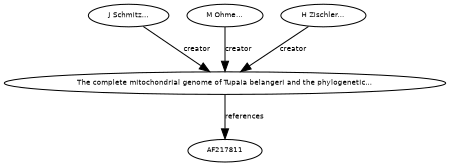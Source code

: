 digraph G {
size="3,3";
node [fontsize=7, fontname="Helvetica"];
edge [fontsize=7, fontname="Helvetica"];
node0 [label="The complete mitochondrial genome of Tupaia belangeri and the phylogenetic...", width=0.27433100247,height=0.27433100247];
node1 [label="J Schmitz...", width=0.27433100247,height=0.27433100247];
node2 [label="M Ohme...", width=0.27433100247,height=0.27433100247];
node3 [label="H Zischler...", width=0.27433100247,height=0.27433100247];
node4 [label="AF217811", width=0.27433100247,height=0.27433100247];
node1 -> node0 [label="creator"];
node2 -> node0 [label="creator"];
node3 -> node0 [label="creator"];
node0 -> node4 [label="references"];
}

